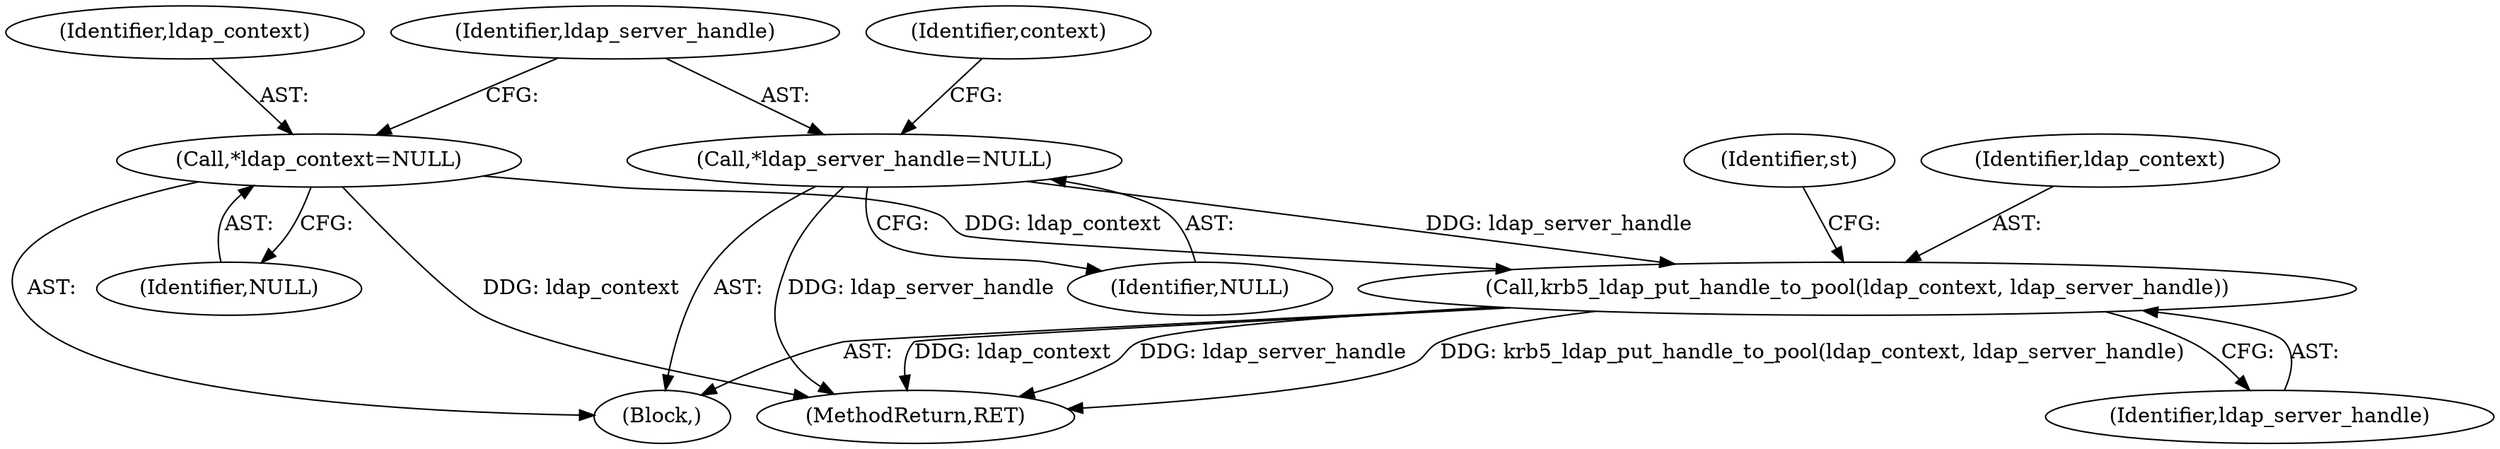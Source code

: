 digraph "0_krb5_d1f707024f1d0af6e54a18885322d70fa15ec4d3@pointer" {
"1000228" [label="(Call,krb5_ldap_put_handle_to_pool(ldap_context, ldap_server_handle))"];
"1000133" [label="(Call,*ldap_context=NULL)"];
"1000137" [label="(Call,*ldap_server_handle=NULL)"];
"1000107" [label="(Block,)"];
"1000137" [label="(Call,*ldap_server_handle=NULL)"];
"1000230" [label="(Identifier,ldap_server_handle)"];
"1000134" [label="(Identifier,ldap_context)"];
"1000233" [label="(MethodReturn,RET)"];
"1000139" [label="(Identifier,NULL)"];
"1000133" [label="(Call,*ldap_context=NULL)"];
"1000138" [label="(Identifier,ldap_server_handle)"];
"1000141" [label="(Identifier,context)"];
"1000135" [label="(Identifier,NULL)"];
"1000229" [label="(Identifier,ldap_context)"];
"1000228" [label="(Call,krb5_ldap_put_handle_to_pool(ldap_context, ldap_server_handle))"];
"1000232" [label="(Identifier,st)"];
"1000228" -> "1000107"  [label="AST: "];
"1000228" -> "1000230"  [label="CFG: "];
"1000229" -> "1000228"  [label="AST: "];
"1000230" -> "1000228"  [label="AST: "];
"1000232" -> "1000228"  [label="CFG: "];
"1000228" -> "1000233"  [label="DDG: krb5_ldap_put_handle_to_pool(ldap_context, ldap_server_handle)"];
"1000228" -> "1000233"  [label="DDG: ldap_context"];
"1000228" -> "1000233"  [label="DDG: ldap_server_handle"];
"1000133" -> "1000228"  [label="DDG: ldap_context"];
"1000137" -> "1000228"  [label="DDG: ldap_server_handle"];
"1000133" -> "1000107"  [label="AST: "];
"1000133" -> "1000135"  [label="CFG: "];
"1000134" -> "1000133"  [label="AST: "];
"1000135" -> "1000133"  [label="AST: "];
"1000138" -> "1000133"  [label="CFG: "];
"1000133" -> "1000233"  [label="DDG: ldap_context"];
"1000137" -> "1000107"  [label="AST: "];
"1000137" -> "1000139"  [label="CFG: "];
"1000138" -> "1000137"  [label="AST: "];
"1000139" -> "1000137"  [label="AST: "];
"1000141" -> "1000137"  [label="CFG: "];
"1000137" -> "1000233"  [label="DDG: ldap_server_handle"];
}
